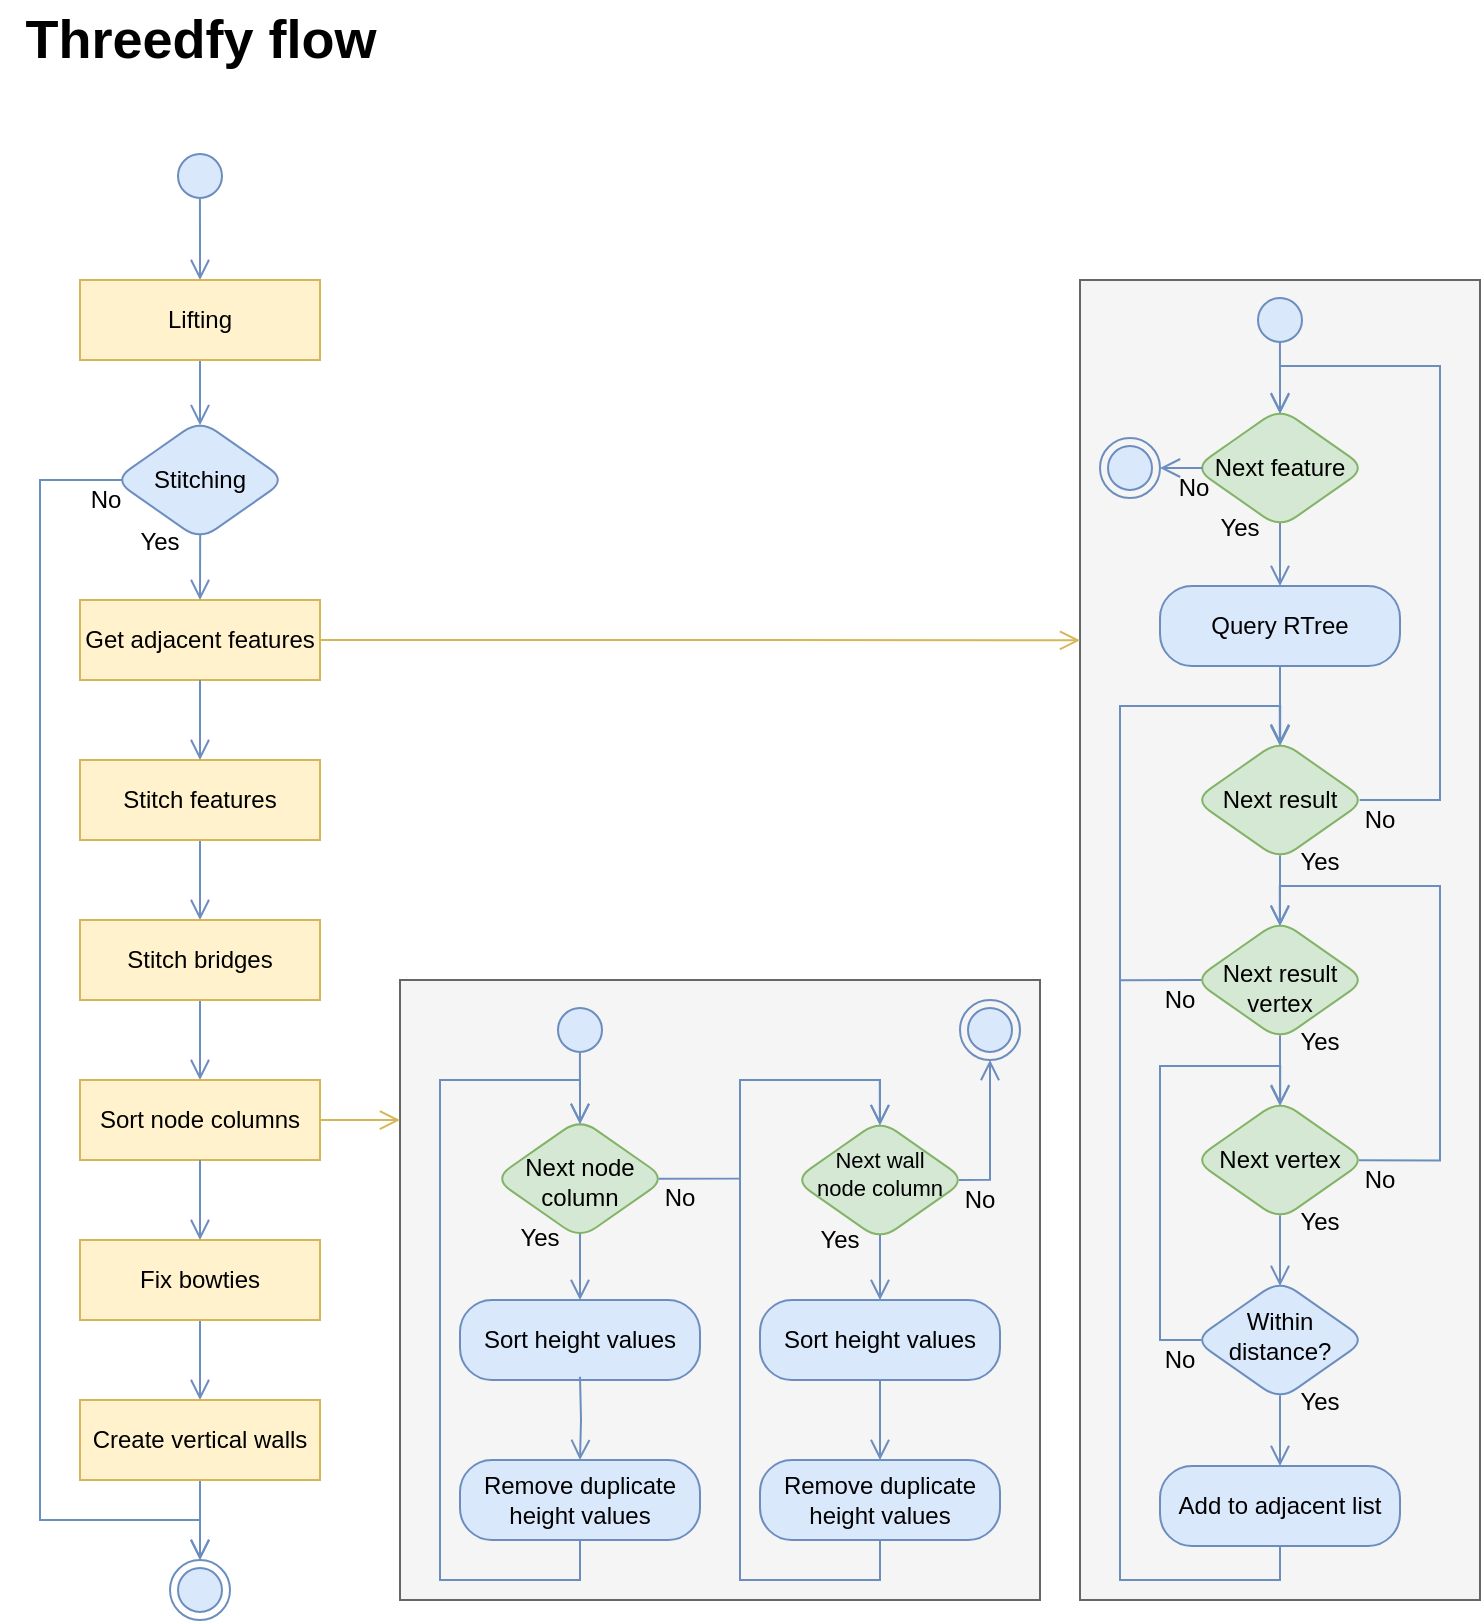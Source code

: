 <mxfile version="12.6.5" type="device"><diagram id="hNyaCAgBg2JTcx5JqqN7" name="Page-1"><mxGraphModel dx="813" dy="470" grid="1" gridSize="10" guides="1" tooltips="1" connect="1" arrows="1" fold="1" page="1" pageScale="1" pageWidth="850" pageHeight="1100" math="0" shadow="0"><root><mxCell id="0"/><mxCell id="1" parent="0"/><mxCell id="-HFDxZ_I_lqRfmDiAq0E-82" value="" style="rounded=0;whiteSpace=wrap;html=1;fontSize=11;fillColor=#f5f5f5;strokeColor=#666666;fontColor=#333333;" parent="1" vertex="1"><mxGeometry x="520" y="500" width="320" height="310" as="geometry"/></mxCell><mxCell id="-HFDxZ_I_lqRfmDiAq0E-81" value="" style="rounded=0;whiteSpace=wrap;html=1;fontSize=11;fillColor=#f5f5f5;strokeColor=#666666;fontColor=#333333;" parent="1" vertex="1"><mxGeometry x="860" y="150" width="200" height="660" as="geometry"/></mxCell><mxCell id="-HFDxZ_I_lqRfmDiAq0E-1" value="" style="ellipse;html=1;shape=startState;fillColor=#dae8fc;strokeColor=#6c8ebf;shadow=0;" parent="1" vertex="1"><mxGeometry x="405" y="83" width="30" height="30" as="geometry"/></mxCell><mxCell id="-HFDxZ_I_lqRfmDiAq0E-2" value="" style="edgeStyle=orthogonalEdgeStyle;html=1;verticalAlign=bottom;endArrow=open;endSize=8;strokeColor=#6c8ebf;fillColor=#dae8fc;shadow=0;entryX=0.5;entryY=0;entryDx=0;entryDy=0;exitX=0.499;exitY=0.881;exitDx=0;exitDy=0;rounded=0;exitPerimeter=0;" parent="1" source="-HFDxZ_I_lqRfmDiAq0E-1" edge="1"><mxGeometry relative="1" as="geometry"><mxPoint x="420" y="150" as="targetPoint"/><mxPoint x="420" y="130" as="sourcePoint"/></mxGeometry></mxCell><mxCell id="-HFDxZ_I_lqRfmDiAq0E-3" value="Threedfy flow" style="text;strokeColor=none;fillColor=none;html=1;fontSize=27;fontStyle=1;verticalAlign=middle;align=center;rounded=0;shadow=0;" parent="1" vertex="1"><mxGeometry x="320" y="10" width="200" height="40" as="geometry"/></mxCell><mxCell id="-HFDxZ_I_lqRfmDiAq0E-6" value="" style="edgeStyle=orthogonalEdgeStyle;rounded=0;orthogonalLoop=1;jettySize=auto;html=1;shadow=0;fontColor=#ffffff;exitX=0.5;exitY=1;exitDx=0;exitDy=0;fillColor=#dae8fc;strokeColor=#6c8ebf;endArrow=open;endFill=0;endSize=8;entryX=0.5;entryY=0.043;entryDx=0;entryDy=0;entryPerimeter=0;" parent="1" source="-HFDxZ_I_lqRfmDiAq0E-7" target="-HFDxZ_I_lqRfmDiAq0E-9" edge="1"><mxGeometry relative="1" as="geometry"><mxPoint x="420" y="230" as="targetPoint"/></mxGeometry></mxCell><mxCell id="-HFDxZ_I_lqRfmDiAq0E-7" value="Lifting" style="rounded=0;whiteSpace=wrap;html=1;arcSize=40;fillColor=#fff2cc;strokeColor=#d6b656;shadow=0;" parent="1" vertex="1"><mxGeometry x="360" y="150" width="120" height="40" as="geometry"/></mxCell><mxCell id="-HFDxZ_I_lqRfmDiAq0E-9" value="Stitching" style="rhombus;whiteSpace=wrap;html=1;fillColor=#dae8fc;strokeColor=#6c8ebf;rounded=1;shadow=0;strokeWidth=1;perimeterSpacing=0;" parent="1" vertex="1"><mxGeometry x="377" y="220" width="86" height="60" as="geometry"/></mxCell><mxCell id="-HFDxZ_I_lqRfmDiAq0E-10" value="No" style="text;html=1;strokeColor=none;fillColor=none;align=center;verticalAlign=middle;whiteSpace=wrap;rounded=0;" parent="1" vertex="1"><mxGeometry x="353" y="250" width="40" height="20" as="geometry"/></mxCell><mxCell id="-HFDxZ_I_lqRfmDiAq0E-11" value="" style="edgeStyle=orthogonalEdgeStyle;rounded=0;orthogonalLoop=1;jettySize=auto;html=1;shadow=0;fontColor=#ffffff;exitX=0.051;exitY=0.5;exitDx=0;exitDy=0;fillColor=#dae8fc;strokeColor=#6c8ebf;endSize=8;endArrow=open;endFill=0;exitPerimeter=0;entryX=0.5;entryY=0;entryDx=0;entryDy=0;" parent="1" source="-HFDxZ_I_lqRfmDiAq0E-9" target="-HFDxZ_I_lqRfmDiAq0E-26" edge="1"><mxGeometry relative="1" as="geometry"><mxPoint x="500" y="290" as="targetPoint"/><mxPoint x="490" y="261.78" as="sourcePoint"/><Array as="points"><mxPoint x="340" y="250"/><mxPoint x="340" y="770"/><mxPoint x="420" y="770"/></Array></mxGeometry></mxCell><mxCell id="-HFDxZ_I_lqRfmDiAq0E-12" value="Yes" style="text;html=1;strokeColor=none;fillColor=none;align=center;verticalAlign=middle;whiteSpace=wrap;rounded=0;" parent="1" vertex="1"><mxGeometry x="380" y="271" width="40" height="20" as="geometry"/></mxCell><mxCell id="-HFDxZ_I_lqRfmDiAq0E-15" value="Get adjacent features" style="rounded=0;whiteSpace=wrap;html=1;arcSize=40;fillColor=#fff2cc;strokeColor=#d6b656;shadow=0;" parent="1" vertex="1"><mxGeometry x="360" y="310" width="120" height="40" as="geometry"/></mxCell><mxCell id="-HFDxZ_I_lqRfmDiAq0E-16" value="" style="edgeStyle=orthogonalEdgeStyle;rounded=0;orthogonalLoop=1;jettySize=auto;html=1;shadow=0;fontColor=#ffffff;exitX=0.5;exitY=1;exitDx=0;exitDy=0;fillColor=#dae8fc;strokeColor=#6c8ebf;endArrow=open;endFill=0;endSize=8;entryX=0.5;entryY=0;entryDx=0;entryDy=0;" parent="1" source="-HFDxZ_I_lqRfmDiAq0E-17" edge="1" target="-HFDxZ_I_lqRfmDiAq0E-19"><mxGeometry relative="1" as="geometry"><mxPoint x="420" y="490" as="targetPoint"/></mxGeometry></mxCell><mxCell id="-HFDxZ_I_lqRfmDiAq0E-17" value="Stitch features" style="rounded=0;whiteSpace=wrap;html=1;arcSize=40;fillColor=#fff2cc;strokeColor=#d6b656;shadow=0;" parent="1" vertex="1"><mxGeometry x="360" y="390" width="120" height="40" as="geometry"/></mxCell><mxCell id="-HFDxZ_I_lqRfmDiAq0E-18" value="" style="edgeStyle=orthogonalEdgeStyle;rounded=0;orthogonalLoop=1;jettySize=auto;html=1;shadow=0;fontColor=#ffffff;exitX=0.5;exitY=1;exitDx=0;exitDy=0;fillColor=#dae8fc;strokeColor=#6c8ebf;endArrow=open;endFill=0;endSize=8;entryX=0.5;entryY=0;entryDx=0;entryDy=0;" parent="1" source="-HFDxZ_I_lqRfmDiAq0E-19" target="-HFDxZ_I_lqRfmDiAq0E-21" edge="1"><mxGeometry relative="1" as="geometry"><mxPoint x="420" y="550" as="targetPoint"/></mxGeometry></mxCell><mxCell id="-HFDxZ_I_lqRfmDiAq0E-19" value="Stitch bridges" style="rounded=0;whiteSpace=wrap;html=1;arcSize=40;fillColor=#fff2cc;strokeColor=#d6b656;shadow=0;" parent="1" vertex="1"><mxGeometry x="360" y="470" width="120" height="40" as="geometry"/></mxCell><mxCell id="-HFDxZ_I_lqRfmDiAq0E-21" value="Sort node columns" style="rounded=0;whiteSpace=wrap;html=1;arcSize=40;fillColor=#fff2cc;strokeColor=#d6b656;shadow=0;" parent="1" vertex="1"><mxGeometry x="360" y="550" width="120" height="40" as="geometry"/></mxCell><mxCell id="-HFDxZ_I_lqRfmDiAq0E-22" value="" style="edgeStyle=orthogonalEdgeStyle;rounded=0;orthogonalLoop=1;jettySize=auto;html=1;shadow=0;fontColor=#ffffff;exitX=0.5;exitY=1;exitDx=0;exitDy=0;fillColor=#dae8fc;strokeColor=#6c8ebf;endArrow=open;endFill=0;endSize=8;" parent="1" source="-HFDxZ_I_lqRfmDiAq0E-23" edge="1"><mxGeometry relative="1" as="geometry"><mxPoint x="420" y="710" as="targetPoint"/></mxGeometry></mxCell><mxCell id="-HFDxZ_I_lqRfmDiAq0E-23" value="Fix bowties" style="rounded=0;whiteSpace=wrap;html=1;arcSize=40;fillColor=#fff2cc;strokeColor=#d6b656;shadow=0;" parent="1" vertex="1"><mxGeometry x="360" y="630" width="120" height="40" as="geometry"/></mxCell><mxCell id="-HFDxZ_I_lqRfmDiAq0E-24" value="" style="edgeStyle=orthogonalEdgeStyle;rounded=0;orthogonalLoop=1;jettySize=auto;html=1;shadow=0;fontColor=#ffffff;exitX=0.5;exitY=1;exitDx=0;exitDy=0;fillColor=#dae8fc;strokeColor=#6c8ebf;endArrow=open;endFill=0;endSize=8;" parent="1" source="-HFDxZ_I_lqRfmDiAq0E-25" edge="1"><mxGeometry relative="1" as="geometry"><mxPoint x="420" y="790" as="targetPoint"/></mxGeometry></mxCell><mxCell id="-HFDxZ_I_lqRfmDiAq0E-25" value="Create vertical walls" style="rounded=0;whiteSpace=wrap;html=1;arcSize=40;fillColor=#fff2cc;strokeColor=#d6b656;shadow=0;" parent="1" vertex="1"><mxGeometry x="360" y="710" width="120" height="40" as="geometry"/></mxCell><mxCell id="-HFDxZ_I_lqRfmDiAq0E-26" value="" style="ellipse;html=1;shape=endState;fillColor=#dae8fc;strokeColor=#6c8ebf;rounded=1;shadow=0;" parent="1" vertex="1"><mxGeometry x="405" y="790" width="30" height="30" as="geometry"/></mxCell><mxCell id="-HFDxZ_I_lqRfmDiAq0E-27" value="" style="edgeStyle=orthogonalEdgeStyle;rounded=0;orthogonalLoop=1;jettySize=auto;html=1;shadow=0;fontColor=#ffffff;exitX=0.5;exitY=1;exitDx=0;exitDy=0;fillColor=#dae8fc;strokeColor=#6c8ebf;endArrow=open;endFill=0;endSize=8;" parent="1" source="-HFDxZ_I_lqRfmDiAq0E-28" edge="1"><mxGeometry relative="1" as="geometry"><mxPoint x="960" y="383" as="targetPoint"/></mxGeometry></mxCell><mxCell id="-HFDxZ_I_lqRfmDiAq0E-28" value="Query RTree" style="rounded=1;whiteSpace=wrap;html=1;arcSize=40;fillColor=#dae8fc;strokeColor=#6c8ebf;shadow=0;" parent="1" vertex="1"><mxGeometry x="900" y="303" width="120" height="40" as="geometry"/></mxCell><mxCell id="-HFDxZ_I_lqRfmDiAq0E-29" value="Next feature" style="rhombus;whiteSpace=wrap;html=1;fillColor=#d5e8d4;strokeColor=#82b366;rounded=1;shadow=0;strokeWidth=1;perimeterSpacing=0;" parent="1" vertex="1"><mxGeometry x="917" y="214" width="86" height="60" as="geometry"/></mxCell><mxCell id="-HFDxZ_I_lqRfmDiAq0E-30" value="No" style="text;html=1;strokeColor=none;fillColor=none;align=center;verticalAlign=middle;whiteSpace=wrap;rounded=0;" parent="1" vertex="1"><mxGeometry x="897.0" y="244.0" width="40" height="20" as="geometry"/></mxCell><mxCell id="-HFDxZ_I_lqRfmDiAq0E-31" value="Yes" style="text;html=1;strokeColor=none;fillColor=none;align=center;verticalAlign=middle;whiteSpace=wrap;rounded=0;" parent="1" vertex="1"><mxGeometry x="919.81" y="264.0" width="40" height="20" as="geometry"/></mxCell><mxCell id="-HFDxZ_I_lqRfmDiAq0E-34" value="" style="edgeStyle=orthogonalEdgeStyle;rounded=0;orthogonalLoop=1;jettySize=auto;html=1;shadow=0;fontColor=#ffffff;exitX=1;exitY=0.5;exitDx=0;exitDy=0;fillColor=#fff2cc;strokeColor=#d6b656;endArrow=open;endFill=0;endSize=8;entryX=0;entryY=0.273;entryDx=0;entryDy=0;entryPerimeter=0;" parent="1" source="-HFDxZ_I_lqRfmDiAq0E-15" target="-HFDxZ_I_lqRfmDiAq0E-81" edge="1"><mxGeometry relative="1" as="geometry"><mxPoint x="850" y="330" as="targetPoint"/><mxPoint x="460" y="370" as="sourcePoint"/></mxGeometry></mxCell><mxCell id="-HFDxZ_I_lqRfmDiAq0E-35" value="" style="edgeStyle=orthogonalEdgeStyle;rounded=0;orthogonalLoop=1;jettySize=auto;html=1;shadow=0;fontColor=#ffffff;exitX=0.5;exitY=0.959;exitDx=0;exitDy=0;fillColor=#dae8fc;strokeColor=#6c8ebf;endArrow=open;endFill=0;endSize=8;exitPerimeter=0;entryX=0.5;entryY=0;entryDx=0;entryDy=0;" parent="1" source="-HFDxZ_I_lqRfmDiAq0E-29" target="-HFDxZ_I_lqRfmDiAq0E-28" edge="1"><mxGeometry relative="1" as="geometry"><mxPoint x="970" y="314.31" as="targetPoint"/><mxPoint x="970" y="274.31" as="sourcePoint"/></mxGeometry></mxCell><mxCell id="-HFDxZ_I_lqRfmDiAq0E-36" value="" style="edgeStyle=orthogonalEdgeStyle;rounded=0;orthogonalLoop=1;jettySize=auto;html=1;shadow=0;fontColor=#ffffff;exitX=0.051;exitY=0.5;exitDx=0;exitDy=0;fillColor=#dae8fc;strokeColor=#6c8ebf;endArrow=open;endFill=0;endSize=8;exitPerimeter=0;entryX=1;entryY=0.5;entryDx=0;entryDy=0;" parent="1" source="-HFDxZ_I_lqRfmDiAq0E-29" target="-HFDxZ_I_lqRfmDiAq0E-83" edge="1"><mxGeometry relative="1" as="geometry"><mxPoint x="660" y="320" as="targetPoint"/><mxPoint x="660" y="288.54" as="sourcePoint"/><Array as="points"/></mxGeometry></mxCell><mxCell id="-HFDxZ_I_lqRfmDiAq0E-37" value="Next result" style="rhombus;whiteSpace=wrap;html=1;fillColor=#d5e8d4;strokeColor=#82b366;rounded=1;shadow=0;strokeWidth=1;perimeterSpacing=0;" parent="1" vertex="1"><mxGeometry x="917" y="380" width="86" height="60" as="geometry"/></mxCell><mxCell id="-HFDxZ_I_lqRfmDiAq0E-38" value="Yes" style="text;html=1;strokeColor=none;fillColor=none;align=center;verticalAlign=middle;whiteSpace=wrap;rounded=0;" parent="1" vertex="1"><mxGeometry x="960" y="431.0" width="40" height="20" as="geometry"/></mxCell><mxCell id="-HFDxZ_I_lqRfmDiAq0E-39" value="No" style="text;html=1;strokeColor=none;fillColor=none;align=center;verticalAlign=middle;whiteSpace=wrap;rounded=0;" parent="1" vertex="1"><mxGeometry x="990.0" y="410.0" width="40" height="20" as="geometry"/></mxCell><mxCell id="-HFDxZ_I_lqRfmDiAq0E-40" value="" style="edgeStyle=orthogonalEdgeStyle;rounded=0;orthogonalLoop=1;jettySize=auto;html=1;shadow=0;fontColor=#ffffff;exitX=0.963;exitY=0.5;exitDx=0;exitDy=0;fillColor=#dae8fc;strokeColor=#6c8ebf;endArrow=open;endFill=0;endSize=8;exitPerimeter=0;entryX=0.5;entryY=0.044;entryDx=0;entryDy=0;entryPerimeter=0;" parent="1" source="-HFDxZ_I_lqRfmDiAq0E-37" target="-HFDxZ_I_lqRfmDiAq0E-29" edge="1"><mxGeometry relative="1" as="geometry"><mxPoint x="970" y="393" as="targetPoint"/><mxPoint x="970" y="353" as="sourcePoint"/><Array as="points"><mxPoint x="1040" y="410"/><mxPoint x="1040" y="193"/><mxPoint x="960" y="193"/></Array></mxGeometry></mxCell><mxCell id="-HFDxZ_I_lqRfmDiAq0E-41" value="" style="edgeStyle=orthogonalEdgeStyle;rounded=0;orthogonalLoop=1;jettySize=auto;html=1;shadow=0;fontColor=#ffffff;exitX=0.5;exitY=0.961;exitDx=0;exitDy=0;fillColor=#dae8fc;strokeColor=#6c8ebf;endArrow=open;endFill=0;endSize=8;exitPerimeter=0;" parent="1" source="-HFDxZ_I_lqRfmDiAq0E-37" edge="1"><mxGeometry relative="1" as="geometry"><mxPoint x="960" y="473" as="targetPoint"/><mxPoint x="970" y="353" as="sourcePoint"/></mxGeometry></mxCell><mxCell id="-HFDxZ_I_lqRfmDiAq0E-44" value="Next result vertex" style="rhombus;whiteSpace=wrap;html=1;fillColor=#d5e8d4;strokeColor=#82b366;rounded=1;shadow=0;strokeWidth=1;perimeterSpacing=0;spacingTop=8;" parent="1" vertex="1"><mxGeometry x="917" y="470" width="86" height="60" as="geometry"/></mxCell><mxCell id="-HFDxZ_I_lqRfmDiAq0E-45" value="Yes" style="text;html=1;strokeColor=none;fillColor=none;align=center;verticalAlign=middle;whiteSpace=wrap;rounded=0;" parent="1" vertex="1"><mxGeometry x="960" y="521.0" width="40" height="20" as="geometry"/></mxCell><mxCell id="-HFDxZ_I_lqRfmDiAq0E-46" value="No" style="text;html=1;strokeColor=none;fillColor=none;align=center;verticalAlign=middle;whiteSpace=wrap;rounded=0;" parent="1" vertex="1"><mxGeometry x="890.0" y="500.0" width="40" height="20" as="geometry"/></mxCell><mxCell id="-HFDxZ_I_lqRfmDiAq0E-47" value="" style="edgeStyle=orthogonalEdgeStyle;rounded=0;orthogonalLoop=1;jettySize=auto;html=1;shadow=0;fontColor=#ffffff;exitX=0.5;exitY=0.961;exitDx=0;exitDy=0;fillColor=#dae8fc;strokeColor=#6c8ebf;endArrow=open;endFill=0;endSize=8;exitPerimeter=0;" parent="1" source="-HFDxZ_I_lqRfmDiAq0E-44" edge="1"><mxGeometry relative="1" as="geometry"><mxPoint x="960" y="563" as="targetPoint"/><mxPoint x="970" y="443" as="sourcePoint"/></mxGeometry></mxCell><mxCell id="-HFDxZ_I_lqRfmDiAq0E-48" value="Next vertex" style="rhombus;whiteSpace=wrap;html=1;fillColor=#d5e8d4;strokeColor=#82b366;rounded=1;shadow=0;strokeWidth=1;perimeterSpacing=0;spacingTop=0;" parent="1" vertex="1"><mxGeometry x="917" y="560" width="86" height="60" as="geometry"/></mxCell><mxCell id="-HFDxZ_I_lqRfmDiAq0E-49" value="Yes" style="text;html=1;strokeColor=none;fillColor=none;align=center;verticalAlign=middle;whiteSpace=wrap;rounded=0;" parent="1" vertex="1"><mxGeometry x="960" y="611.0" width="40" height="20" as="geometry"/></mxCell><mxCell id="-HFDxZ_I_lqRfmDiAq0E-50" value="No" style="text;html=1;strokeColor=none;fillColor=none;align=center;verticalAlign=middle;whiteSpace=wrap;rounded=0;" parent="1" vertex="1"><mxGeometry x="990.0" y="590.0" width="40" height="20" as="geometry"/></mxCell><mxCell id="-HFDxZ_I_lqRfmDiAq0E-51" value="" style="edgeStyle=orthogonalEdgeStyle;rounded=0;orthogonalLoop=1;jettySize=auto;html=1;shadow=0;fontColor=#ffffff;exitX=0.5;exitY=0.961;exitDx=0;exitDy=0;fillColor=#dae8fc;strokeColor=#6c8ebf;endArrow=open;endFill=0;endSize=8;exitPerimeter=0;" parent="1" source="-HFDxZ_I_lqRfmDiAq0E-48" edge="1"><mxGeometry relative="1" as="geometry"><mxPoint x="960" y="653" as="targetPoint"/><mxPoint x="970" y="533" as="sourcePoint"/></mxGeometry></mxCell><mxCell id="-HFDxZ_I_lqRfmDiAq0E-52" value="Within distance?" style="rhombus;whiteSpace=wrap;html=1;fillColor=#dae8fc;strokeColor=#6c8ebf;rounded=1;shadow=0;strokeWidth=1;perimeterSpacing=0;spacingTop=-4;" parent="1" vertex="1"><mxGeometry x="917" y="650" width="86" height="60" as="geometry"/></mxCell><mxCell id="-HFDxZ_I_lqRfmDiAq0E-53" value="Yes" style="text;html=1;strokeColor=none;fillColor=none;align=center;verticalAlign=middle;whiteSpace=wrap;rounded=0;" parent="1" vertex="1"><mxGeometry x="960" y="701.0" width="40" height="20" as="geometry"/></mxCell><mxCell id="-HFDxZ_I_lqRfmDiAq0E-54" value="No" style="text;html=1;strokeColor=none;fillColor=none;align=center;verticalAlign=middle;whiteSpace=wrap;rounded=0;" parent="1" vertex="1"><mxGeometry x="890.0" y="680.0" width="40" height="20" as="geometry"/></mxCell><mxCell id="-HFDxZ_I_lqRfmDiAq0E-55" value="" style="edgeStyle=orthogonalEdgeStyle;rounded=0;orthogonalLoop=1;jettySize=auto;html=1;shadow=0;fontColor=#ffffff;exitX=0.5;exitY=0.961;exitDx=0;exitDy=0;fillColor=#dae8fc;strokeColor=#6c8ebf;endArrow=open;endFill=0;endSize=8;exitPerimeter=0;" parent="1" source="-HFDxZ_I_lqRfmDiAq0E-52" edge="1"><mxGeometry relative="1" as="geometry"><mxPoint x="960" y="743" as="targetPoint"/><mxPoint x="970" y="623" as="sourcePoint"/></mxGeometry></mxCell><mxCell id="-HFDxZ_I_lqRfmDiAq0E-56" value="" style="edgeStyle=orthogonalEdgeStyle;rounded=0;orthogonalLoop=1;jettySize=auto;html=1;shadow=0;fontColor=#ffffff;exitX=0.5;exitY=1;exitDx=0;exitDy=0;fillColor=#dae8fc;strokeColor=#6c8ebf;endArrow=open;endFill=0;endSize=8;entryX=0.499;entryY=0.04;entryDx=0;entryDy=0;entryPerimeter=0;" parent="1" source="-HFDxZ_I_lqRfmDiAq0E-57" target="-HFDxZ_I_lqRfmDiAq0E-37" edge="1"><mxGeometry relative="1" as="geometry"><mxPoint x="870" y="363" as="targetPoint"/><Array as="points"><mxPoint x="960" y="800"/><mxPoint x="880" y="800"/><mxPoint x="880" y="363"/><mxPoint x="960" y="363"/></Array></mxGeometry></mxCell><mxCell id="-HFDxZ_I_lqRfmDiAq0E-57" value="Add to adjacent list" style="rounded=1;whiteSpace=wrap;html=1;arcSize=40;fillColor=#dae8fc;strokeColor=#6c8ebf;shadow=0;" parent="1" vertex="1"><mxGeometry x="900" y="743" width="120" height="40" as="geometry"/></mxCell><mxCell id="-HFDxZ_I_lqRfmDiAq0E-58" value="" style="edgeStyle=orthogonalEdgeStyle;rounded=0;orthogonalLoop=1;jettySize=auto;html=1;shadow=0;fontColor=#ffffff;exitX=0.043;exitY=0.501;exitDx=0;exitDy=0;fillColor=#dae8fc;strokeColor=#6c8ebf;endArrow=open;endFill=0;endSize=8;exitPerimeter=0;entryX=0.501;entryY=0.042;entryDx=0;entryDy=0;entryPerimeter=0;" parent="1" source="-HFDxZ_I_lqRfmDiAq0E-44" target="-HFDxZ_I_lqRfmDiAq0E-37" edge="1"><mxGeometry relative="1" as="geometry"><mxPoint x="920" y="373" as="targetPoint"/><mxPoint x="1009.818" y="420" as="sourcePoint"/><Array as="points"><mxPoint x="880" y="500"/><mxPoint x="880" y="363"/><mxPoint x="960" y="363"/></Array></mxGeometry></mxCell><mxCell id="-HFDxZ_I_lqRfmDiAq0E-59" value="" style="edgeStyle=orthogonalEdgeStyle;rounded=0;orthogonalLoop=1;jettySize=auto;html=1;shadow=0;fontColor=#ffffff;fillColor=#dae8fc;strokeColor=#6c8ebf;endArrow=open;endFill=0;endSize=8;exitX=0.959;exitY=0.503;exitDx=0;exitDy=0;exitPerimeter=0;entryX=0.499;entryY=0.048;entryDx=0;entryDy=0;entryPerimeter=0;" parent="1" source="-HFDxZ_I_lqRfmDiAq0E-48" target="-HFDxZ_I_lqRfmDiAq0E-44" edge="1"><mxGeometry relative="1" as="geometry"><mxPoint x="940" y="463" as="targetPoint"/><mxPoint x="1020" y="583" as="sourcePoint"/><Array as="points"><mxPoint x="1040" y="590"/><mxPoint x="1040" y="453"/><mxPoint x="960" y="453"/></Array></mxGeometry></mxCell><mxCell id="-HFDxZ_I_lqRfmDiAq0E-60" value="" style="edgeStyle=orthogonalEdgeStyle;rounded=0;orthogonalLoop=1;jettySize=auto;html=1;shadow=0;fontColor=#ffffff;fillColor=#dae8fc;strokeColor=#6c8ebf;endArrow=open;endFill=0;endSize=8;exitX=0.043;exitY=0.5;exitDx=0;exitDy=0;exitPerimeter=0;entryX=0.501;entryY=0.043;entryDx=0;entryDy=0;entryPerimeter=0;" parent="1" source="-HFDxZ_I_lqRfmDiAq0E-52" target="-HFDxZ_I_lqRfmDiAq0E-48" edge="1"><mxGeometry relative="1" as="geometry"><mxPoint x="890" y="473" as="targetPoint"/><mxPoint x="1040" y="694.6" as="sourcePoint"/><Array as="points"><mxPoint x="900" y="680"/><mxPoint x="900" y="543"/><mxPoint x="960" y="543"/></Array></mxGeometry></mxCell><mxCell id="-HFDxZ_I_lqRfmDiAq0E-61" value="Sort height values" style="rounded=1;whiteSpace=wrap;html=1;arcSize=40;fillColor=#dae8fc;strokeColor=#6c8ebf;shadow=0;" parent="1" vertex="1"><mxGeometry x="550" y="660" width="120" height="40" as="geometry"/></mxCell><mxCell id="-HFDxZ_I_lqRfmDiAq0E-62" value="Next node column" style="rhombus;whiteSpace=wrap;html=1;fillColor=#d5e8d4;strokeColor=#82b366;rounded=1;shadow=0;strokeWidth=1;perimeterSpacing=0;spacingTop=4;" parent="1" vertex="1"><mxGeometry x="567" y="569.33" width="86" height="60" as="geometry"/></mxCell><mxCell id="-HFDxZ_I_lqRfmDiAq0E-63" value="No" style="text;html=1;strokeColor=none;fillColor=none;align=center;verticalAlign=middle;whiteSpace=wrap;rounded=0;" parent="1" vertex="1"><mxGeometry x="640.0" y="599.0" width="40" height="20" as="geometry"/></mxCell><mxCell id="-HFDxZ_I_lqRfmDiAq0E-64" value="Yes" style="text;html=1;strokeColor=none;fillColor=none;align=center;verticalAlign=middle;whiteSpace=wrap;rounded=0;" parent="1" vertex="1"><mxGeometry x="569.81" y="619.33" width="40" height="20" as="geometry"/></mxCell><mxCell id="-HFDxZ_I_lqRfmDiAq0E-65" value="" style="edgeStyle=orthogonalEdgeStyle;rounded=0;orthogonalLoop=1;jettySize=auto;html=1;shadow=0;fontColor=#ffffff;exitX=1;exitY=0.5;exitDx=0;exitDy=0;fillColor=#fff2cc;strokeColor=#d6b656;endArrow=open;endFill=0;endSize=8;entryX=0;entryY=0.226;entryDx=0;entryDy=0;entryPerimeter=0;" parent="1" source="-HFDxZ_I_lqRfmDiAq0E-21" target="-HFDxZ_I_lqRfmDiAq0E-82" edge="1"><mxGeometry relative="1" as="geometry"><mxPoint x="500" y="570" as="targetPoint"/><mxPoint x="260" y="588.33" as="sourcePoint"/><Array as="points"/></mxGeometry></mxCell><mxCell id="-HFDxZ_I_lqRfmDiAq0E-66" value="" style="edgeStyle=orthogonalEdgeStyle;rounded=0;orthogonalLoop=1;jettySize=auto;html=1;shadow=0;fontColor=#ffffff;exitX=0.5;exitY=0.959;exitDx=0;exitDy=0;fillColor=#dae8fc;strokeColor=#6c8ebf;endArrow=open;endFill=0;endSize=8;exitPerimeter=0;entryX=0.5;entryY=0;entryDx=0;entryDy=0;" parent="1" source="-HFDxZ_I_lqRfmDiAq0E-62" target="-HFDxZ_I_lqRfmDiAq0E-61" edge="1"><mxGeometry relative="1" as="geometry"><mxPoint x="620" y="669.64" as="targetPoint"/><mxPoint x="620" y="629.64" as="sourcePoint"/></mxGeometry></mxCell><mxCell id="-HFDxZ_I_lqRfmDiAq0E-68" value="Remove duplicate height values" style="rounded=1;whiteSpace=wrap;html=1;arcSize=40;fillColor=#dae8fc;strokeColor=#6c8ebf;shadow=0;" parent="1" vertex="1"><mxGeometry x="550" y="740" width="120" height="40" as="geometry"/></mxCell><mxCell id="-HFDxZ_I_lqRfmDiAq0E-69" value="" style="edgeStyle=orthogonalEdgeStyle;rounded=0;orthogonalLoop=1;jettySize=auto;html=1;shadow=0;fontColor=#ffffff;exitX=0.5;exitY=0.959;exitDx=0;exitDy=0;fillColor=#dae8fc;strokeColor=#6c8ebf;endArrow=open;endFill=0;endSize=8;exitPerimeter=0;entryX=0.5;entryY=0;entryDx=0;entryDy=0;" parent="1" target="-HFDxZ_I_lqRfmDiAq0E-68" edge="1"><mxGeometry relative="1" as="geometry"><mxPoint x="620" y="741.1" as="targetPoint"/><mxPoint x="610" y="698.33" as="sourcePoint"/></mxGeometry></mxCell><mxCell id="-HFDxZ_I_lqRfmDiAq0E-70" value="Sort height values" style="rounded=1;whiteSpace=wrap;html=1;arcSize=40;fillColor=#dae8fc;strokeColor=#6c8ebf;shadow=0;" parent="1" vertex="1"><mxGeometry x="700" y="660" width="120" height="40" as="geometry"/></mxCell><mxCell id="-HFDxZ_I_lqRfmDiAq0E-71" value="Next wall&lt;br&gt;node column" style="rhombus;whiteSpace=wrap;html=1;fillColor=#d5e8d4;strokeColor=#82b366;rounded=1;shadow=0;strokeWidth=1;perimeterSpacing=0;spacingTop=-7;fontSize=11;" parent="1" vertex="1"><mxGeometry x="717" y="570" width="86" height="60" as="geometry"/></mxCell><mxCell id="-HFDxZ_I_lqRfmDiAq0E-72" value="No" style="text;html=1;strokeColor=none;fillColor=none;align=center;verticalAlign=middle;whiteSpace=wrap;rounded=0;" parent="1" vertex="1"><mxGeometry x="790.0" y="600" width="40" height="20" as="geometry"/></mxCell><mxCell id="-HFDxZ_I_lqRfmDiAq0E-73" value="Yes" style="text;html=1;strokeColor=none;fillColor=none;align=center;verticalAlign=middle;whiteSpace=wrap;rounded=0;" parent="1" vertex="1"><mxGeometry x="719.81" y="620" width="40" height="20" as="geometry"/></mxCell><mxCell id="-HFDxZ_I_lqRfmDiAq0E-74" value="" style="edgeStyle=orthogonalEdgeStyle;rounded=0;orthogonalLoop=1;jettySize=auto;html=1;shadow=0;fontColor=#ffffff;exitX=0.5;exitY=0.959;exitDx=0;exitDy=0;fillColor=#dae8fc;strokeColor=#6c8ebf;endArrow=open;endFill=0;endSize=8;exitPerimeter=0;entryX=0.5;entryY=0;entryDx=0;entryDy=0;" parent="1" source="-HFDxZ_I_lqRfmDiAq0E-71" target="-HFDxZ_I_lqRfmDiAq0E-70" edge="1"><mxGeometry relative="1" as="geometry"><mxPoint x="770" y="660.6" as="targetPoint"/><mxPoint x="770" y="620.6" as="sourcePoint"/></mxGeometry></mxCell><mxCell id="-HFDxZ_I_lqRfmDiAq0E-75" value="Remove duplicate height values" style="rounded=1;whiteSpace=wrap;html=1;arcSize=40;fillColor=#dae8fc;strokeColor=#6c8ebf;shadow=0;" parent="1" vertex="1"><mxGeometry x="700" y="740" width="120" height="40" as="geometry"/></mxCell><mxCell id="-HFDxZ_I_lqRfmDiAq0E-76" value="" style="edgeStyle=orthogonalEdgeStyle;rounded=0;orthogonalLoop=1;jettySize=auto;html=1;shadow=0;fontColor=#ffffff;exitX=0.5;exitY=1;exitDx=0;exitDy=0;fillColor=#dae8fc;strokeColor=#6c8ebf;endArrow=open;endFill=0;endSize=8;entryX=0.5;entryY=0;entryDx=0;entryDy=0;" parent="1" source="-HFDxZ_I_lqRfmDiAq0E-70" target="-HFDxZ_I_lqRfmDiAq0E-75" edge="1"><mxGeometry relative="1" as="geometry"><mxPoint x="770" y="732.06" as="targetPoint"/><mxPoint x="760" y="689.29" as="sourcePoint"/></mxGeometry></mxCell><mxCell id="-HFDxZ_I_lqRfmDiAq0E-77" value="" style="edgeStyle=orthogonalEdgeStyle;rounded=0;orthogonalLoop=1;jettySize=auto;html=1;shadow=0;fontColor=#ffffff;exitX=0.5;exitY=1;exitDx=0;exitDy=0;fillColor=#dae8fc;strokeColor=#6c8ebf;endArrow=open;endFill=0;endSize=8;entryX=0.5;entryY=0.044;entryDx=0;entryDy=0;entryPerimeter=0;" parent="1" source="-HFDxZ_I_lqRfmDiAq0E-68" target="-HFDxZ_I_lqRfmDiAq0E-62" edge="1"><mxGeometry relative="1" as="geometry"><mxPoint x="650" y="549.2" as="targetPoint"/><mxPoint x="620" y="708.33" as="sourcePoint"/><Array as="points"><mxPoint x="610" y="800"/><mxPoint x="540" y="800"/><mxPoint x="540" y="550"/><mxPoint x="610" y="550"/></Array></mxGeometry></mxCell><mxCell id="-HFDxZ_I_lqRfmDiAq0E-78" value="" style="edgeStyle=orthogonalEdgeStyle;rounded=0;orthogonalLoop=1;jettySize=auto;html=1;shadow=0;fontColor=#ffffff;exitX=0.957;exitY=0.5;exitDx=0;exitDy=0;fillColor=#dae8fc;strokeColor=#6c8ebf;endArrow=open;endFill=0;endSize=8;exitPerimeter=0;entryX=0.499;entryY=0.044;entryDx=0;entryDy=0;entryPerimeter=0;" parent="1" source="-HFDxZ_I_lqRfmDiAq0E-62" target="-HFDxZ_I_lqRfmDiAq0E-71" edge="1"><mxGeometry relative="1" as="geometry"><mxPoint x="620" y="670" as="targetPoint"/><mxPoint x="620" y="636.87" as="sourcePoint"/><Array as="points"><mxPoint x="690" y="599"/><mxPoint x="690" y="550"/><mxPoint x="760" y="550"/></Array></mxGeometry></mxCell><mxCell id="-HFDxZ_I_lqRfmDiAq0E-80" value="" style="edgeStyle=orthogonalEdgeStyle;rounded=0;orthogonalLoop=1;jettySize=auto;html=1;shadow=0;fontColor=#ffffff;exitX=0.5;exitY=1;exitDx=0;exitDy=0;fillColor=#dae8fc;strokeColor=#6c8ebf;endArrow=open;endFill=0;endSize=8;entryX=0.5;entryY=0.043;entryDx=0;entryDy=0;entryPerimeter=0;" parent="1" source="-HFDxZ_I_lqRfmDiAq0E-75" target="-HFDxZ_I_lqRfmDiAq0E-71" edge="1"><mxGeometry relative="1" as="geometry"><mxPoint x="790" y="586.26" as="targetPoint"/><mxPoint x="790" y="794.29" as="sourcePoint"/><Array as="points"><mxPoint x="760" y="800"/><mxPoint x="690" y="800"/><mxPoint x="690" y="550"/><mxPoint x="760" y="550"/></Array></mxGeometry></mxCell><mxCell id="-HFDxZ_I_lqRfmDiAq0E-83" value="" style="ellipse;html=1;shape=endState;fillColor=#dae8fc;strokeColor=#6c8ebf;rounded=1;shadow=0;" parent="1" vertex="1"><mxGeometry x="870" y="229" width="30" height="30" as="geometry"/></mxCell><mxCell id="-HFDxZ_I_lqRfmDiAq0E-84" value="" style="ellipse;html=1;shape=startState;fillColor=#dae8fc;strokeColor=#6c8ebf;shadow=0;" parent="1" vertex="1"><mxGeometry x="945" y="155" width="30" height="30" as="geometry"/></mxCell><mxCell id="-HFDxZ_I_lqRfmDiAq0E-85" value="" style="edgeStyle=orthogonalEdgeStyle;html=1;verticalAlign=bottom;endArrow=open;endSize=8;strokeColor=#6c8ebf;fillColor=#dae8fc;shadow=0;entryX=0.5;entryY=0;entryDx=0;entryDy=0;exitX=0.499;exitY=0.881;exitDx=0;exitDy=0;rounded=0;exitPerimeter=0;" parent="1" source="-HFDxZ_I_lqRfmDiAq0E-84" edge="1"><mxGeometry relative="1" as="geometry"><mxPoint x="960" y="217" as="targetPoint"/><mxPoint x="960" y="197" as="sourcePoint"/></mxGeometry></mxCell><mxCell id="-HFDxZ_I_lqRfmDiAq0E-86" value="" style="edgeStyle=orthogonalEdgeStyle;rounded=0;orthogonalLoop=1;jettySize=auto;html=1;shadow=0;fontColor=#ffffff;fillColor=#dae8fc;strokeColor=#6c8ebf;endSize=8;endArrow=open;endFill=0;exitX=0.5;exitY=1;exitDx=0;exitDy=0;entryX=0.5;entryY=0;entryDx=0;entryDy=0;" parent="1" source="-HFDxZ_I_lqRfmDiAq0E-15" target="-HFDxZ_I_lqRfmDiAq0E-17" edge="1"><mxGeometry relative="1" as="geometry"><mxPoint x="520" y="280" as="targetPoint"/><mxPoint x="530" y="360" as="sourcePoint"/></mxGeometry></mxCell><mxCell id="-HFDxZ_I_lqRfmDiAq0E-87" value="" style="ellipse;html=1;shape=endState;fillColor=#dae8fc;strokeColor=#6c8ebf;rounded=1;shadow=0;" parent="1" vertex="1"><mxGeometry x="800" y="510" width="30" height="30" as="geometry"/></mxCell><mxCell id="-HFDxZ_I_lqRfmDiAq0E-88" value="" style="ellipse;html=1;shape=startState;fillColor=#dae8fc;strokeColor=#6c8ebf;shadow=0;" parent="1" vertex="1"><mxGeometry x="595" y="510" width="30" height="30" as="geometry"/></mxCell><mxCell id="-HFDxZ_I_lqRfmDiAq0E-89" value="" style="edgeStyle=orthogonalEdgeStyle;rounded=0;orthogonalLoop=1;jettySize=auto;html=1;shadow=0;fontColor=#ffffff;exitX=0.499;exitY=0.873;exitDx=0;exitDy=0;fillColor=#dae8fc;strokeColor=#6c8ebf;endArrow=open;endFill=0;endSize=8;entryX=0.5;entryY=0.044;entryDx=0;entryDy=0;entryPerimeter=0;exitPerimeter=0;" parent="1" source="-HFDxZ_I_lqRfmDiAq0E-88" target="-HFDxZ_I_lqRfmDiAq0E-62" edge="1"><mxGeometry relative="1" as="geometry"><mxPoint x="690.0" y="500" as="targetPoint"/><mxPoint x="690.0" y="461" as="sourcePoint"/></mxGeometry></mxCell><mxCell id="-HFDxZ_I_lqRfmDiAq0E-90" value="" style="edgeStyle=orthogonalEdgeStyle;rounded=0;orthogonalLoop=1;jettySize=auto;html=1;shadow=0;fontColor=#ffffff;exitX=0.959;exitY=0.499;exitDx=0;exitDy=0;fillColor=#dae8fc;strokeColor=#6c8ebf;endArrow=open;endFill=0;endSize=8;entryX=0.5;entryY=1;entryDx=0;entryDy=0;exitPerimeter=0;" parent="1" source="-HFDxZ_I_lqRfmDiAq0E-71" target="-HFDxZ_I_lqRfmDiAq0E-87" edge="1"><mxGeometry relative="1" as="geometry"><mxPoint x="790.232" y="590.0" as="targetPoint"/><mxPoint x="790" y="544.19" as="sourcePoint"/><Array as="points"><mxPoint x="815" y="600"/></Array></mxGeometry></mxCell><mxCell id="LGb5MT8Sp8G9HEcxXqQk-1" value="" style="edgeStyle=orthogonalEdgeStyle;rounded=0;orthogonalLoop=1;jettySize=auto;html=1;shadow=0;fontColor=#ffffff;fillColor=#dae8fc;strokeColor=#6c8ebf;endSize=8;endArrow=open;endFill=0;exitX=0.501;exitY=0.955;exitDx=0;exitDy=0;exitPerimeter=0;entryX=0.5;entryY=0;entryDx=0;entryDy=0;" edge="1" parent="1" source="-HFDxZ_I_lqRfmDiAq0E-9" target="-HFDxZ_I_lqRfmDiAq0E-15"><mxGeometry relative="1" as="geometry"><mxPoint x="421" y="310" as="targetPoint"/><mxPoint x="430" y="360" as="sourcePoint"/></mxGeometry></mxCell><mxCell id="LGb5MT8Sp8G9HEcxXqQk-2" value="" style="edgeStyle=orthogonalEdgeStyle;rounded=0;orthogonalLoop=1;jettySize=auto;html=1;shadow=0;fontColor=#ffffff;exitX=0.5;exitY=1;exitDx=0;exitDy=0;fillColor=#dae8fc;strokeColor=#6c8ebf;endArrow=open;endFill=0;endSize=8;entryX=0.5;entryY=0;entryDx=0;entryDy=0;" edge="1" parent="1" source="-HFDxZ_I_lqRfmDiAq0E-21" target="-HFDxZ_I_lqRfmDiAq0E-23"><mxGeometry relative="1" as="geometry"><mxPoint x="430" y="640" as="targetPoint"/><mxPoint x="430" y="600" as="sourcePoint"/></mxGeometry></mxCell></root></mxGraphModel></diagram></mxfile>